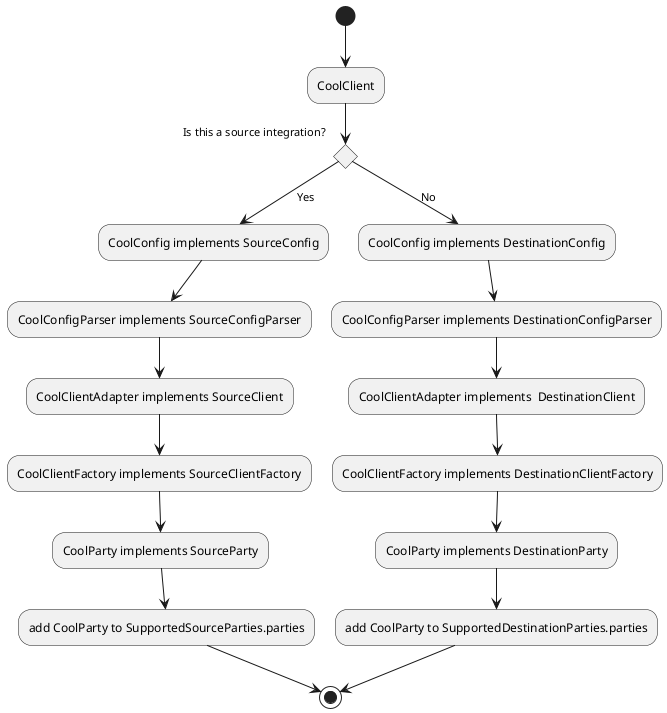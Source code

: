 @startuml ci_integration_activity_diagram

(*) --> CoolClient
if Is this a source integration? then
--> [Yes] CoolConfig implements SourceConfig
--> CoolConfigParser implements SourceConfigParser
--> CoolClientAdapter implements SourceClient
--> CoolClientFactory implements SourceClientFactory
--> CoolParty implements SourceParty
--> add CoolParty to SupportedSourceParties.parties
--> (*)
else
--> [No] CoolConfig implements DestinationConfig
--> CoolConfigParser implements DestinationConfigParser
--> CoolClientAdapter implements  DestinationClient
--> CoolClientFactory implements DestinationClientFactory
--> CoolParty implements DestinationParty
--> add CoolParty to SupportedDestinationParties.parties
--> (*)
endif

@enduml
